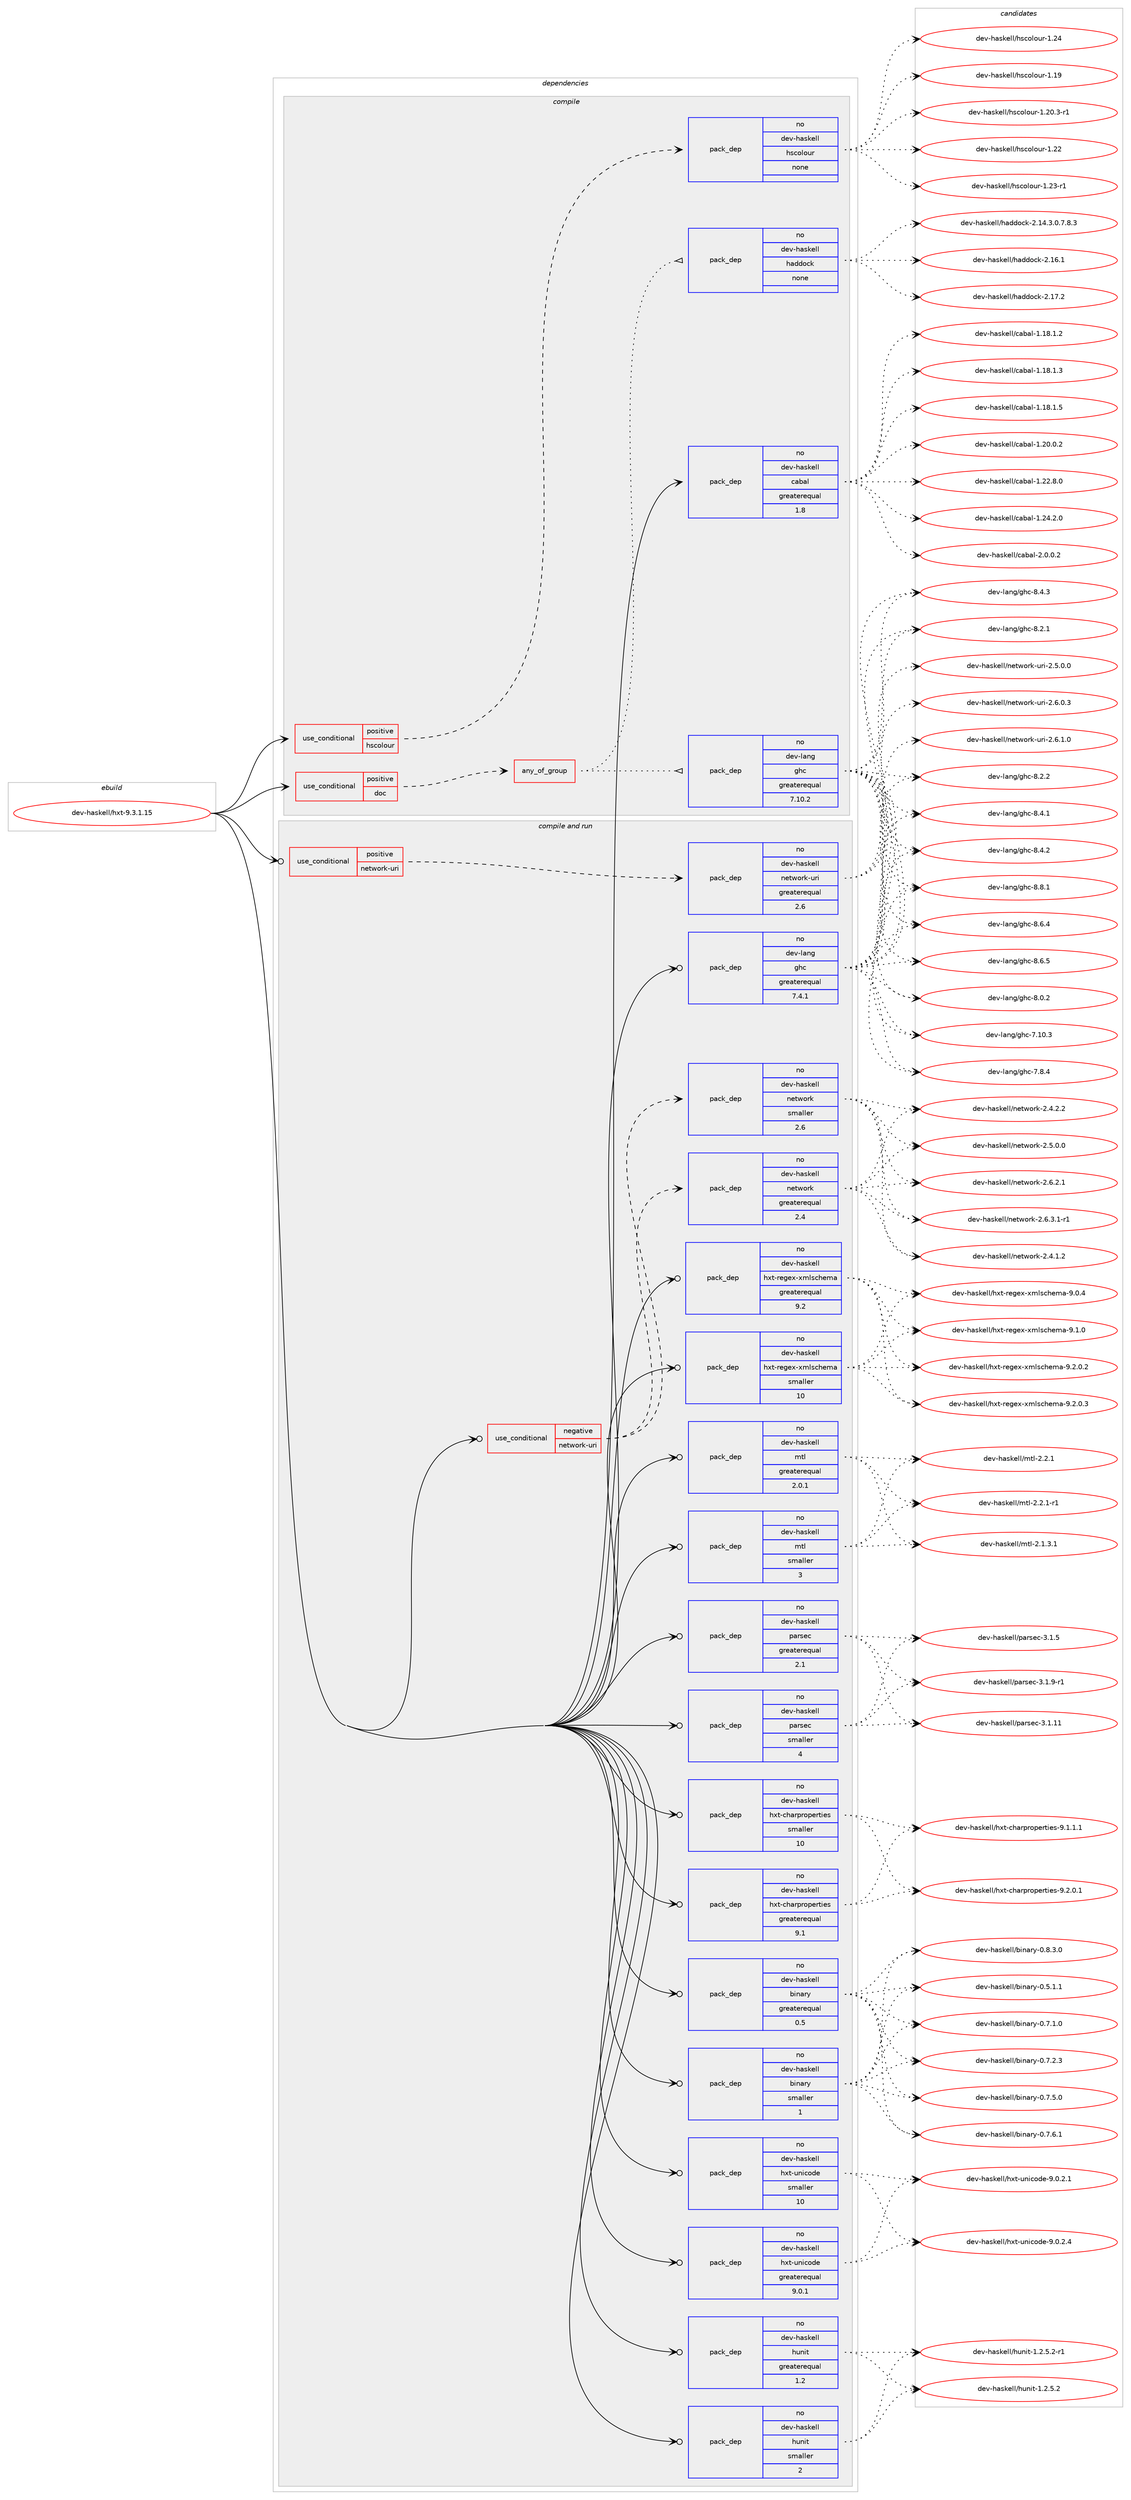 digraph prolog {

# *************
# Graph options
# *************

newrank=true;
concentrate=true;
compound=true;
graph [rankdir=LR,fontname=Helvetica,fontsize=10,ranksep=1.5];#, ranksep=2.5, nodesep=0.2];
edge  [arrowhead=vee];
node  [fontname=Helvetica,fontsize=10];

# **********
# The ebuild
# **********

subgraph cluster_leftcol {
color=gray;
rank=same;
label=<<i>ebuild</i>>;
id [label="dev-haskell/hxt-9.3.1.15", color=red, width=4, href="../dev-haskell/hxt-9.3.1.15.svg"];
}

# ****************
# The dependencies
# ****************

subgraph cluster_midcol {
color=gray;
label=<<i>dependencies</i>>;
subgraph cluster_compile {
fillcolor="#eeeeee";
style=filled;
label=<<i>compile</i>>;
subgraph cond126373 {
dependency536806 [label=<<TABLE BORDER="0" CELLBORDER="1" CELLSPACING="0" CELLPADDING="4"><TR><TD ROWSPAN="3" CELLPADDING="10">use_conditional</TD></TR><TR><TD>positive</TD></TR><TR><TD>doc</TD></TR></TABLE>>, shape=none, color=red];
subgraph any10074 {
dependency536807 [label=<<TABLE BORDER="0" CELLBORDER="1" CELLSPACING="0" CELLPADDING="4"><TR><TD CELLPADDING="10">any_of_group</TD></TR></TABLE>>, shape=none, color=red];subgraph pack400002 {
dependency536808 [label=<<TABLE BORDER="0" CELLBORDER="1" CELLSPACING="0" CELLPADDING="4" WIDTH="220"><TR><TD ROWSPAN="6" CELLPADDING="30">pack_dep</TD></TR><TR><TD WIDTH="110">no</TD></TR><TR><TD>dev-haskell</TD></TR><TR><TD>haddock</TD></TR><TR><TD>none</TD></TR><TR><TD></TD></TR></TABLE>>, shape=none, color=blue];
}
dependency536807:e -> dependency536808:w [weight=20,style="dotted",arrowhead="oinv"];
subgraph pack400003 {
dependency536809 [label=<<TABLE BORDER="0" CELLBORDER="1" CELLSPACING="0" CELLPADDING="4" WIDTH="220"><TR><TD ROWSPAN="6" CELLPADDING="30">pack_dep</TD></TR><TR><TD WIDTH="110">no</TD></TR><TR><TD>dev-lang</TD></TR><TR><TD>ghc</TD></TR><TR><TD>greaterequal</TD></TR><TR><TD>7.10.2</TD></TR></TABLE>>, shape=none, color=blue];
}
dependency536807:e -> dependency536809:w [weight=20,style="dotted",arrowhead="oinv"];
}
dependency536806:e -> dependency536807:w [weight=20,style="dashed",arrowhead="vee"];
}
id:e -> dependency536806:w [weight=20,style="solid",arrowhead="vee"];
subgraph cond126374 {
dependency536810 [label=<<TABLE BORDER="0" CELLBORDER="1" CELLSPACING="0" CELLPADDING="4"><TR><TD ROWSPAN="3" CELLPADDING="10">use_conditional</TD></TR><TR><TD>positive</TD></TR><TR><TD>hscolour</TD></TR></TABLE>>, shape=none, color=red];
subgraph pack400004 {
dependency536811 [label=<<TABLE BORDER="0" CELLBORDER="1" CELLSPACING="0" CELLPADDING="4" WIDTH="220"><TR><TD ROWSPAN="6" CELLPADDING="30">pack_dep</TD></TR><TR><TD WIDTH="110">no</TD></TR><TR><TD>dev-haskell</TD></TR><TR><TD>hscolour</TD></TR><TR><TD>none</TD></TR><TR><TD></TD></TR></TABLE>>, shape=none, color=blue];
}
dependency536810:e -> dependency536811:w [weight=20,style="dashed",arrowhead="vee"];
}
id:e -> dependency536810:w [weight=20,style="solid",arrowhead="vee"];
subgraph pack400005 {
dependency536812 [label=<<TABLE BORDER="0" CELLBORDER="1" CELLSPACING="0" CELLPADDING="4" WIDTH="220"><TR><TD ROWSPAN="6" CELLPADDING="30">pack_dep</TD></TR><TR><TD WIDTH="110">no</TD></TR><TR><TD>dev-haskell</TD></TR><TR><TD>cabal</TD></TR><TR><TD>greaterequal</TD></TR><TR><TD>1.8</TD></TR></TABLE>>, shape=none, color=blue];
}
id:e -> dependency536812:w [weight=20,style="solid",arrowhead="vee"];
}
subgraph cluster_compileandrun {
fillcolor="#eeeeee";
style=filled;
label=<<i>compile and run</i>>;
subgraph cond126375 {
dependency536813 [label=<<TABLE BORDER="0" CELLBORDER="1" CELLSPACING="0" CELLPADDING="4"><TR><TD ROWSPAN="3" CELLPADDING="10">use_conditional</TD></TR><TR><TD>negative</TD></TR><TR><TD>network-uri</TD></TR></TABLE>>, shape=none, color=red];
subgraph pack400006 {
dependency536814 [label=<<TABLE BORDER="0" CELLBORDER="1" CELLSPACING="0" CELLPADDING="4" WIDTH="220"><TR><TD ROWSPAN="6" CELLPADDING="30">pack_dep</TD></TR><TR><TD WIDTH="110">no</TD></TR><TR><TD>dev-haskell</TD></TR><TR><TD>network</TD></TR><TR><TD>greaterequal</TD></TR><TR><TD>2.4</TD></TR></TABLE>>, shape=none, color=blue];
}
dependency536813:e -> dependency536814:w [weight=20,style="dashed",arrowhead="vee"];
subgraph pack400007 {
dependency536815 [label=<<TABLE BORDER="0" CELLBORDER="1" CELLSPACING="0" CELLPADDING="4" WIDTH="220"><TR><TD ROWSPAN="6" CELLPADDING="30">pack_dep</TD></TR><TR><TD WIDTH="110">no</TD></TR><TR><TD>dev-haskell</TD></TR><TR><TD>network</TD></TR><TR><TD>smaller</TD></TR><TR><TD>2.6</TD></TR></TABLE>>, shape=none, color=blue];
}
dependency536813:e -> dependency536815:w [weight=20,style="dashed",arrowhead="vee"];
}
id:e -> dependency536813:w [weight=20,style="solid",arrowhead="odotvee"];
subgraph cond126376 {
dependency536816 [label=<<TABLE BORDER="0" CELLBORDER="1" CELLSPACING="0" CELLPADDING="4"><TR><TD ROWSPAN="3" CELLPADDING="10">use_conditional</TD></TR><TR><TD>positive</TD></TR><TR><TD>network-uri</TD></TR></TABLE>>, shape=none, color=red];
subgraph pack400008 {
dependency536817 [label=<<TABLE BORDER="0" CELLBORDER="1" CELLSPACING="0" CELLPADDING="4" WIDTH="220"><TR><TD ROWSPAN="6" CELLPADDING="30">pack_dep</TD></TR><TR><TD WIDTH="110">no</TD></TR><TR><TD>dev-haskell</TD></TR><TR><TD>network-uri</TD></TR><TR><TD>greaterequal</TD></TR><TR><TD>2.6</TD></TR></TABLE>>, shape=none, color=blue];
}
dependency536816:e -> dependency536817:w [weight=20,style="dashed",arrowhead="vee"];
}
id:e -> dependency536816:w [weight=20,style="solid",arrowhead="odotvee"];
subgraph pack400009 {
dependency536818 [label=<<TABLE BORDER="0" CELLBORDER="1" CELLSPACING="0" CELLPADDING="4" WIDTH="220"><TR><TD ROWSPAN="6" CELLPADDING="30">pack_dep</TD></TR><TR><TD WIDTH="110">no</TD></TR><TR><TD>dev-haskell</TD></TR><TR><TD>binary</TD></TR><TR><TD>greaterequal</TD></TR><TR><TD>0.5</TD></TR></TABLE>>, shape=none, color=blue];
}
id:e -> dependency536818:w [weight=20,style="solid",arrowhead="odotvee"];
subgraph pack400010 {
dependency536819 [label=<<TABLE BORDER="0" CELLBORDER="1" CELLSPACING="0" CELLPADDING="4" WIDTH="220"><TR><TD ROWSPAN="6" CELLPADDING="30">pack_dep</TD></TR><TR><TD WIDTH="110">no</TD></TR><TR><TD>dev-haskell</TD></TR><TR><TD>binary</TD></TR><TR><TD>smaller</TD></TR><TR><TD>1</TD></TR></TABLE>>, shape=none, color=blue];
}
id:e -> dependency536819:w [weight=20,style="solid",arrowhead="odotvee"];
subgraph pack400011 {
dependency536820 [label=<<TABLE BORDER="0" CELLBORDER="1" CELLSPACING="0" CELLPADDING="4" WIDTH="220"><TR><TD ROWSPAN="6" CELLPADDING="30">pack_dep</TD></TR><TR><TD WIDTH="110">no</TD></TR><TR><TD>dev-haskell</TD></TR><TR><TD>hunit</TD></TR><TR><TD>greaterequal</TD></TR><TR><TD>1.2</TD></TR></TABLE>>, shape=none, color=blue];
}
id:e -> dependency536820:w [weight=20,style="solid",arrowhead="odotvee"];
subgraph pack400012 {
dependency536821 [label=<<TABLE BORDER="0" CELLBORDER="1" CELLSPACING="0" CELLPADDING="4" WIDTH="220"><TR><TD ROWSPAN="6" CELLPADDING="30">pack_dep</TD></TR><TR><TD WIDTH="110">no</TD></TR><TR><TD>dev-haskell</TD></TR><TR><TD>hunit</TD></TR><TR><TD>smaller</TD></TR><TR><TD>2</TD></TR></TABLE>>, shape=none, color=blue];
}
id:e -> dependency536821:w [weight=20,style="solid",arrowhead="odotvee"];
subgraph pack400013 {
dependency536822 [label=<<TABLE BORDER="0" CELLBORDER="1" CELLSPACING="0" CELLPADDING="4" WIDTH="220"><TR><TD ROWSPAN="6" CELLPADDING="30">pack_dep</TD></TR><TR><TD WIDTH="110">no</TD></TR><TR><TD>dev-haskell</TD></TR><TR><TD>hxt-charproperties</TD></TR><TR><TD>greaterequal</TD></TR><TR><TD>9.1</TD></TR></TABLE>>, shape=none, color=blue];
}
id:e -> dependency536822:w [weight=20,style="solid",arrowhead="odotvee"];
subgraph pack400014 {
dependency536823 [label=<<TABLE BORDER="0" CELLBORDER="1" CELLSPACING="0" CELLPADDING="4" WIDTH="220"><TR><TD ROWSPAN="6" CELLPADDING="30">pack_dep</TD></TR><TR><TD WIDTH="110">no</TD></TR><TR><TD>dev-haskell</TD></TR><TR><TD>hxt-charproperties</TD></TR><TR><TD>smaller</TD></TR><TR><TD>10</TD></TR></TABLE>>, shape=none, color=blue];
}
id:e -> dependency536823:w [weight=20,style="solid",arrowhead="odotvee"];
subgraph pack400015 {
dependency536824 [label=<<TABLE BORDER="0" CELLBORDER="1" CELLSPACING="0" CELLPADDING="4" WIDTH="220"><TR><TD ROWSPAN="6" CELLPADDING="30">pack_dep</TD></TR><TR><TD WIDTH="110">no</TD></TR><TR><TD>dev-haskell</TD></TR><TR><TD>hxt-regex-xmlschema</TD></TR><TR><TD>greaterequal</TD></TR><TR><TD>9.2</TD></TR></TABLE>>, shape=none, color=blue];
}
id:e -> dependency536824:w [weight=20,style="solid",arrowhead="odotvee"];
subgraph pack400016 {
dependency536825 [label=<<TABLE BORDER="0" CELLBORDER="1" CELLSPACING="0" CELLPADDING="4" WIDTH="220"><TR><TD ROWSPAN="6" CELLPADDING="30">pack_dep</TD></TR><TR><TD WIDTH="110">no</TD></TR><TR><TD>dev-haskell</TD></TR><TR><TD>hxt-regex-xmlschema</TD></TR><TR><TD>smaller</TD></TR><TR><TD>10</TD></TR></TABLE>>, shape=none, color=blue];
}
id:e -> dependency536825:w [weight=20,style="solid",arrowhead="odotvee"];
subgraph pack400017 {
dependency536826 [label=<<TABLE BORDER="0" CELLBORDER="1" CELLSPACING="0" CELLPADDING="4" WIDTH="220"><TR><TD ROWSPAN="6" CELLPADDING="30">pack_dep</TD></TR><TR><TD WIDTH="110">no</TD></TR><TR><TD>dev-haskell</TD></TR><TR><TD>hxt-unicode</TD></TR><TR><TD>greaterequal</TD></TR><TR><TD>9.0.1</TD></TR></TABLE>>, shape=none, color=blue];
}
id:e -> dependency536826:w [weight=20,style="solid",arrowhead="odotvee"];
subgraph pack400018 {
dependency536827 [label=<<TABLE BORDER="0" CELLBORDER="1" CELLSPACING="0" CELLPADDING="4" WIDTH="220"><TR><TD ROWSPAN="6" CELLPADDING="30">pack_dep</TD></TR><TR><TD WIDTH="110">no</TD></TR><TR><TD>dev-haskell</TD></TR><TR><TD>hxt-unicode</TD></TR><TR><TD>smaller</TD></TR><TR><TD>10</TD></TR></TABLE>>, shape=none, color=blue];
}
id:e -> dependency536827:w [weight=20,style="solid",arrowhead="odotvee"];
subgraph pack400019 {
dependency536828 [label=<<TABLE BORDER="0" CELLBORDER="1" CELLSPACING="0" CELLPADDING="4" WIDTH="220"><TR><TD ROWSPAN="6" CELLPADDING="30">pack_dep</TD></TR><TR><TD WIDTH="110">no</TD></TR><TR><TD>dev-haskell</TD></TR><TR><TD>mtl</TD></TR><TR><TD>greaterequal</TD></TR><TR><TD>2.0.1</TD></TR></TABLE>>, shape=none, color=blue];
}
id:e -> dependency536828:w [weight=20,style="solid",arrowhead="odotvee"];
subgraph pack400020 {
dependency536829 [label=<<TABLE BORDER="0" CELLBORDER="1" CELLSPACING="0" CELLPADDING="4" WIDTH="220"><TR><TD ROWSPAN="6" CELLPADDING="30">pack_dep</TD></TR><TR><TD WIDTH="110">no</TD></TR><TR><TD>dev-haskell</TD></TR><TR><TD>mtl</TD></TR><TR><TD>smaller</TD></TR><TR><TD>3</TD></TR></TABLE>>, shape=none, color=blue];
}
id:e -> dependency536829:w [weight=20,style="solid",arrowhead="odotvee"];
subgraph pack400021 {
dependency536830 [label=<<TABLE BORDER="0" CELLBORDER="1" CELLSPACING="0" CELLPADDING="4" WIDTH="220"><TR><TD ROWSPAN="6" CELLPADDING="30">pack_dep</TD></TR><TR><TD WIDTH="110">no</TD></TR><TR><TD>dev-haskell</TD></TR><TR><TD>parsec</TD></TR><TR><TD>greaterequal</TD></TR><TR><TD>2.1</TD></TR></TABLE>>, shape=none, color=blue];
}
id:e -> dependency536830:w [weight=20,style="solid",arrowhead="odotvee"];
subgraph pack400022 {
dependency536831 [label=<<TABLE BORDER="0" CELLBORDER="1" CELLSPACING="0" CELLPADDING="4" WIDTH="220"><TR><TD ROWSPAN="6" CELLPADDING="30">pack_dep</TD></TR><TR><TD WIDTH="110">no</TD></TR><TR><TD>dev-haskell</TD></TR><TR><TD>parsec</TD></TR><TR><TD>smaller</TD></TR><TR><TD>4</TD></TR></TABLE>>, shape=none, color=blue];
}
id:e -> dependency536831:w [weight=20,style="solid",arrowhead="odotvee"];
subgraph pack400023 {
dependency536832 [label=<<TABLE BORDER="0" CELLBORDER="1" CELLSPACING="0" CELLPADDING="4" WIDTH="220"><TR><TD ROWSPAN="6" CELLPADDING="30">pack_dep</TD></TR><TR><TD WIDTH="110">no</TD></TR><TR><TD>dev-lang</TD></TR><TR><TD>ghc</TD></TR><TR><TD>greaterequal</TD></TR><TR><TD>7.4.1</TD></TR></TABLE>>, shape=none, color=blue];
}
id:e -> dependency536832:w [weight=20,style="solid",arrowhead="odotvee"];
}
subgraph cluster_run {
fillcolor="#eeeeee";
style=filled;
label=<<i>run</i>>;
}
}

# **************
# The candidates
# **************

subgraph cluster_choices {
rank=same;
color=gray;
label=<<i>candidates</i>>;

subgraph choice400002 {
color=black;
nodesep=1;
choice1001011184510497115107101108108471049710010011199107455046495246514648465546564651 [label="dev-haskell/haddock-2.14.3.0.7.8.3", color=red, width=4,href="../dev-haskell/haddock-2.14.3.0.7.8.3.svg"];
choice100101118451049711510710110810847104971001001119910745504649544649 [label="dev-haskell/haddock-2.16.1", color=red, width=4,href="../dev-haskell/haddock-2.16.1.svg"];
choice100101118451049711510710110810847104971001001119910745504649554650 [label="dev-haskell/haddock-2.17.2", color=red, width=4,href="../dev-haskell/haddock-2.17.2.svg"];
dependency536808:e -> choice1001011184510497115107101108108471049710010011199107455046495246514648465546564651:w [style=dotted,weight="100"];
dependency536808:e -> choice100101118451049711510710110810847104971001001119910745504649544649:w [style=dotted,weight="100"];
dependency536808:e -> choice100101118451049711510710110810847104971001001119910745504649554650:w [style=dotted,weight="100"];
}
subgraph choice400003 {
color=black;
nodesep=1;
choice1001011184510897110103471031049945554649484651 [label="dev-lang/ghc-7.10.3", color=red, width=4,href="../dev-lang/ghc-7.10.3.svg"];
choice10010111845108971101034710310499455546564652 [label="dev-lang/ghc-7.8.4", color=red, width=4,href="../dev-lang/ghc-7.8.4.svg"];
choice10010111845108971101034710310499455646484650 [label="dev-lang/ghc-8.0.2", color=red, width=4,href="../dev-lang/ghc-8.0.2.svg"];
choice10010111845108971101034710310499455646504649 [label="dev-lang/ghc-8.2.1", color=red, width=4,href="../dev-lang/ghc-8.2.1.svg"];
choice10010111845108971101034710310499455646504650 [label="dev-lang/ghc-8.2.2", color=red, width=4,href="../dev-lang/ghc-8.2.2.svg"];
choice10010111845108971101034710310499455646524649 [label="dev-lang/ghc-8.4.1", color=red, width=4,href="../dev-lang/ghc-8.4.1.svg"];
choice10010111845108971101034710310499455646524650 [label="dev-lang/ghc-8.4.2", color=red, width=4,href="../dev-lang/ghc-8.4.2.svg"];
choice10010111845108971101034710310499455646524651 [label="dev-lang/ghc-8.4.3", color=red, width=4,href="../dev-lang/ghc-8.4.3.svg"];
choice10010111845108971101034710310499455646544652 [label="dev-lang/ghc-8.6.4", color=red, width=4,href="../dev-lang/ghc-8.6.4.svg"];
choice10010111845108971101034710310499455646544653 [label="dev-lang/ghc-8.6.5", color=red, width=4,href="../dev-lang/ghc-8.6.5.svg"];
choice10010111845108971101034710310499455646564649 [label="dev-lang/ghc-8.8.1", color=red, width=4,href="../dev-lang/ghc-8.8.1.svg"];
dependency536809:e -> choice1001011184510897110103471031049945554649484651:w [style=dotted,weight="100"];
dependency536809:e -> choice10010111845108971101034710310499455546564652:w [style=dotted,weight="100"];
dependency536809:e -> choice10010111845108971101034710310499455646484650:w [style=dotted,weight="100"];
dependency536809:e -> choice10010111845108971101034710310499455646504649:w [style=dotted,weight="100"];
dependency536809:e -> choice10010111845108971101034710310499455646504650:w [style=dotted,weight="100"];
dependency536809:e -> choice10010111845108971101034710310499455646524649:w [style=dotted,weight="100"];
dependency536809:e -> choice10010111845108971101034710310499455646524650:w [style=dotted,weight="100"];
dependency536809:e -> choice10010111845108971101034710310499455646524651:w [style=dotted,weight="100"];
dependency536809:e -> choice10010111845108971101034710310499455646544652:w [style=dotted,weight="100"];
dependency536809:e -> choice10010111845108971101034710310499455646544653:w [style=dotted,weight="100"];
dependency536809:e -> choice10010111845108971101034710310499455646564649:w [style=dotted,weight="100"];
}
subgraph choice400004 {
color=black;
nodesep=1;
choice100101118451049711510710110810847104115991111081111171144549464957 [label="dev-haskell/hscolour-1.19", color=red, width=4,href="../dev-haskell/hscolour-1.19.svg"];
choice10010111845104971151071011081084710411599111108111117114454946504846514511449 [label="dev-haskell/hscolour-1.20.3-r1", color=red, width=4,href="../dev-haskell/hscolour-1.20.3-r1.svg"];
choice100101118451049711510710110810847104115991111081111171144549465050 [label="dev-haskell/hscolour-1.22", color=red, width=4,href="../dev-haskell/hscolour-1.22.svg"];
choice1001011184510497115107101108108471041159911110811111711445494650514511449 [label="dev-haskell/hscolour-1.23-r1", color=red, width=4,href="../dev-haskell/hscolour-1.23-r1.svg"];
choice100101118451049711510710110810847104115991111081111171144549465052 [label="dev-haskell/hscolour-1.24", color=red, width=4,href="../dev-haskell/hscolour-1.24.svg"];
dependency536811:e -> choice100101118451049711510710110810847104115991111081111171144549464957:w [style=dotted,weight="100"];
dependency536811:e -> choice10010111845104971151071011081084710411599111108111117114454946504846514511449:w [style=dotted,weight="100"];
dependency536811:e -> choice100101118451049711510710110810847104115991111081111171144549465050:w [style=dotted,weight="100"];
dependency536811:e -> choice1001011184510497115107101108108471041159911110811111711445494650514511449:w [style=dotted,weight="100"];
dependency536811:e -> choice100101118451049711510710110810847104115991111081111171144549465052:w [style=dotted,weight="100"];
}
subgraph choice400005 {
color=black;
nodesep=1;
choice10010111845104971151071011081084799979897108454946495646494650 [label="dev-haskell/cabal-1.18.1.2", color=red, width=4,href="../dev-haskell/cabal-1.18.1.2.svg"];
choice10010111845104971151071011081084799979897108454946495646494651 [label="dev-haskell/cabal-1.18.1.3", color=red, width=4,href="../dev-haskell/cabal-1.18.1.3.svg"];
choice10010111845104971151071011081084799979897108454946495646494653 [label="dev-haskell/cabal-1.18.1.5", color=red, width=4,href="../dev-haskell/cabal-1.18.1.5.svg"];
choice10010111845104971151071011081084799979897108454946504846484650 [label="dev-haskell/cabal-1.20.0.2", color=red, width=4,href="../dev-haskell/cabal-1.20.0.2.svg"];
choice10010111845104971151071011081084799979897108454946505046564648 [label="dev-haskell/cabal-1.22.8.0", color=red, width=4,href="../dev-haskell/cabal-1.22.8.0.svg"];
choice10010111845104971151071011081084799979897108454946505246504648 [label="dev-haskell/cabal-1.24.2.0", color=red, width=4,href="../dev-haskell/cabal-1.24.2.0.svg"];
choice100101118451049711510710110810847999798971084550464846484650 [label="dev-haskell/cabal-2.0.0.2", color=red, width=4,href="../dev-haskell/cabal-2.0.0.2.svg"];
dependency536812:e -> choice10010111845104971151071011081084799979897108454946495646494650:w [style=dotted,weight="100"];
dependency536812:e -> choice10010111845104971151071011081084799979897108454946495646494651:w [style=dotted,weight="100"];
dependency536812:e -> choice10010111845104971151071011081084799979897108454946495646494653:w [style=dotted,weight="100"];
dependency536812:e -> choice10010111845104971151071011081084799979897108454946504846484650:w [style=dotted,weight="100"];
dependency536812:e -> choice10010111845104971151071011081084799979897108454946505046564648:w [style=dotted,weight="100"];
dependency536812:e -> choice10010111845104971151071011081084799979897108454946505246504648:w [style=dotted,weight="100"];
dependency536812:e -> choice100101118451049711510710110810847999798971084550464846484650:w [style=dotted,weight="100"];
}
subgraph choice400006 {
color=black;
nodesep=1;
choice1001011184510497115107101108108471101011161191111141074550465246494650 [label="dev-haskell/network-2.4.1.2", color=red, width=4,href="../dev-haskell/network-2.4.1.2.svg"];
choice1001011184510497115107101108108471101011161191111141074550465246504650 [label="dev-haskell/network-2.4.2.2", color=red, width=4,href="../dev-haskell/network-2.4.2.2.svg"];
choice1001011184510497115107101108108471101011161191111141074550465346484648 [label="dev-haskell/network-2.5.0.0", color=red, width=4,href="../dev-haskell/network-2.5.0.0.svg"];
choice1001011184510497115107101108108471101011161191111141074550465446504649 [label="dev-haskell/network-2.6.2.1", color=red, width=4,href="../dev-haskell/network-2.6.2.1.svg"];
choice10010111845104971151071011081084711010111611911111410745504654465146494511449 [label="dev-haskell/network-2.6.3.1-r1", color=red, width=4,href="../dev-haskell/network-2.6.3.1-r1.svg"];
dependency536814:e -> choice1001011184510497115107101108108471101011161191111141074550465246494650:w [style=dotted,weight="100"];
dependency536814:e -> choice1001011184510497115107101108108471101011161191111141074550465246504650:w [style=dotted,weight="100"];
dependency536814:e -> choice1001011184510497115107101108108471101011161191111141074550465346484648:w [style=dotted,weight="100"];
dependency536814:e -> choice1001011184510497115107101108108471101011161191111141074550465446504649:w [style=dotted,weight="100"];
dependency536814:e -> choice10010111845104971151071011081084711010111611911111410745504654465146494511449:w [style=dotted,weight="100"];
}
subgraph choice400007 {
color=black;
nodesep=1;
choice1001011184510497115107101108108471101011161191111141074550465246494650 [label="dev-haskell/network-2.4.1.2", color=red, width=4,href="../dev-haskell/network-2.4.1.2.svg"];
choice1001011184510497115107101108108471101011161191111141074550465246504650 [label="dev-haskell/network-2.4.2.2", color=red, width=4,href="../dev-haskell/network-2.4.2.2.svg"];
choice1001011184510497115107101108108471101011161191111141074550465346484648 [label="dev-haskell/network-2.5.0.0", color=red, width=4,href="../dev-haskell/network-2.5.0.0.svg"];
choice1001011184510497115107101108108471101011161191111141074550465446504649 [label="dev-haskell/network-2.6.2.1", color=red, width=4,href="../dev-haskell/network-2.6.2.1.svg"];
choice10010111845104971151071011081084711010111611911111410745504654465146494511449 [label="dev-haskell/network-2.6.3.1-r1", color=red, width=4,href="../dev-haskell/network-2.6.3.1-r1.svg"];
dependency536815:e -> choice1001011184510497115107101108108471101011161191111141074550465246494650:w [style=dotted,weight="100"];
dependency536815:e -> choice1001011184510497115107101108108471101011161191111141074550465246504650:w [style=dotted,weight="100"];
dependency536815:e -> choice1001011184510497115107101108108471101011161191111141074550465346484648:w [style=dotted,weight="100"];
dependency536815:e -> choice1001011184510497115107101108108471101011161191111141074550465446504649:w [style=dotted,weight="100"];
dependency536815:e -> choice10010111845104971151071011081084711010111611911111410745504654465146494511449:w [style=dotted,weight="100"];
}
subgraph choice400008 {
color=black;
nodesep=1;
choice100101118451049711510710110810847110101116119111114107451171141054550465346484648 [label="dev-haskell/network-uri-2.5.0.0", color=red, width=4,href="../dev-haskell/network-uri-2.5.0.0.svg"];
choice100101118451049711510710110810847110101116119111114107451171141054550465446484651 [label="dev-haskell/network-uri-2.6.0.3", color=red, width=4,href="../dev-haskell/network-uri-2.6.0.3.svg"];
choice100101118451049711510710110810847110101116119111114107451171141054550465446494648 [label="dev-haskell/network-uri-2.6.1.0", color=red, width=4,href="../dev-haskell/network-uri-2.6.1.0.svg"];
dependency536817:e -> choice100101118451049711510710110810847110101116119111114107451171141054550465346484648:w [style=dotted,weight="100"];
dependency536817:e -> choice100101118451049711510710110810847110101116119111114107451171141054550465446484651:w [style=dotted,weight="100"];
dependency536817:e -> choice100101118451049711510710110810847110101116119111114107451171141054550465446494648:w [style=dotted,weight="100"];
}
subgraph choice400009 {
color=black;
nodesep=1;
choice10010111845104971151071011081084798105110971141214548465346494649 [label="dev-haskell/binary-0.5.1.1", color=red, width=4,href="../dev-haskell/binary-0.5.1.1.svg"];
choice10010111845104971151071011081084798105110971141214548465546494648 [label="dev-haskell/binary-0.7.1.0", color=red, width=4,href="../dev-haskell/binary-0.7.1.0.svg"];
choice10010111845104971151071011081084798105110971141214548465546504651 [label="dev-haskell/binary-0.7.2.3", color=red, width=4,href="../dev-haskell/binary-0.7.2.3.svg"];
choice10010111845104971151071011081084798105110971141214548465546534648 [label="dev-haskell/binary-0.7.5.0", color=red, width=4,href="../dev-haskell/binary-0.7.5.0.svg"];
choice10010111845104971151071011081084798105110971141214548465546544649 [label="dev-haskell/binary-0.7.6.1", color=red, width=4,href="../dev-haskell/binary-0.7.6.1.svg"];
choice10010111845104971151071011081084798105110971141214548465646514648 [label="dev-haskell/binary-0.8.3.0", color=red, width=4,href="../dev-haskell/binary-0.8.3.0.svg"];
dependency536818:e -> choice10010111845104971151071011081084798105110971141214548465346494649:w [style=dotted,weight="100"];
dependency536818:e -> choice10010111845104971151071011081084798105110971141214548465546494648:w [style=dotted,weight="100"];
dependency536818:e -> choice10010111845104971151071011081084798105110971141214548465546504651:w [style=dotted,weight="100"];
dependency536818:e -> choice10010111845104971151071011081084798105110971141214548465546534648:w [style=dotted,weight="100"];
dependency536818:e -> choice10010111845104971151071011081084798105110971141214548465546544649:w [style=dotted,weight="100"];
dependency536818:e -> choice10010111845104971151071011081084798105110971141214548465646514648:w [style=dotted,weight="100"];
}
subgraph choice400010 {
color=black;
nodesep=1;
choice10010111845104971151071011081084798105110971141214548465346494649 [label="dev-haskell/binary-0.5.1.1", color=red, width=4,href="../dev-haskell/binary-0.5.1.1.svg"];
choice10010111845104971151071011081084798105110971141214548465546494648 [label="dev-haskell/binary-0.7.1.0", color=red, width=4,href="../dev-haskell/binary-0.7.1.0.svg"];
choice10010111845104971151071011081084798105110971141214548465546504651 [label="dev-haskell/binary-0.7.2.3", color=red, width=4,href="../dev-haskell/binary-0.7.2.3.svg"];
choice10010111845104971151071011081084798105110971141214548465546534648 [label="dev-haskell/binary-0.7.5.0", color=red, width=4,href="../dev-haskell/binary-0.7.5.0.svg"];
choice10010111845104971151071011081084798105110971141214548465546544649 [label="dev-haskell/binary-0.7.6.1", color=red, width=4,href="../dev-haskell/binary-0.7.6.1.svg"];
choice10010111845104971151071011081084798105110971141214548465646514648 [label="dev-haskell/binary-0.8.3.0", color=red, width=4,href="../dev-haskell/binary-0.8.3.0.svg"];
dependency536819:e -> choice10010111845104971151071011081084798105110971141214548465346494649:w [style=dotted,weight="100"];
dependency536819:e -> choice10010111845104971151071011081084798105110971141214548465546494648:w [style=dotted,weight="100"];
dependency536819:e -> choice10010111845104971151071011081084798105110971141214548465546504651:w [style=dotted,weight="100"];
dependency536819:e -> choice10010111845104971151071011081084798105110971141214548465546534648:w [style=dotted,weight="100"];
dependency536819:e -> choice10010111845104971151071011081084798105110971141214548465546544649:w [style=dotted,weight="100"];
dependency536819:e -> choice10010111845104971151071011081084798105110971141214548465646514648:w [style=dotted,weight="100"];
}
subgraph choice400011 {
color=black;
nodesep=1;
choice1001011184510497115107101108108471041171101051164549465046534650 [label="dev-haskell/hunit-1.2.5.2", color=red, width=4,href="../dev-haskell/hunit-1.2.5.2.svg"];
choice10010111845104971151071011081084710411711010511645494650465346504511449 [label="dev-haskell/hunit-1.2.5.2-r1", color=red, width=4,href="../dev-haskell/hunit-1.2.5.2-r1.svg"];
dependency536820:e -> choice1001011184510497115107101108108471041171101051164549465046534650:w [style=dotted,weight="100"];
dependency536820:e -> choice10010111845104971151071011081084710411711010511645494650465346504511449:w [style=dotted,weight="100"];
}
subgraph choice400012 {
color=black;
nodesep=1;
choice1001011184510497115107101108108471041171101051164549465046534650 [label="dev-haskell/hunit-1.2.5.2", color=red, width=4,href="../dev-haskell/hunit-1.2.5.2.svg"];
choice10010111845104971151071011081084710411711010511645494650465346504511449 [label="dev-haskell/hunit-1.2.5.2-r1", color=red, width=4,href="../dev-haskell/hunit-1.2.5.2-r1.svg"];
dependency536821:e -> choice1001011184510497115107101108108471041171101051164549465046534650:w [style=dotted,weight="100"];
dependency536821:e -> choice10010111845104971151071011081084710411711010511645494650465346504511449:w [style=dotted,weight="100"];
}
subgraph choice400013 {
color=black;
nodesep=1;
choice1001011184510497115107101108108471041201164599104971141121141111121011141161051011154557464946494649 [label="dev-haskell/hxt-charproperties-9.1.1.1", color=red, width=4,href="../dev-haskell/hxt-charproperties-9.1.1.1.svg"];
choice1001011184510497115107101108108471041201164599104971141121141111121011141161051011154557465046484649 [label="dev-haskell/hxt-charproperties-9.2.0.1", color=red, width=4,href="../dev-haskell/hxt-charproperties-9.2.0.1.svg"];
dependency536822:e -> choice1001011184510497115107101108108471041201164599104971141121141111121011141161051011154557464946494649:w [style=dotted,weight="100"];
dependency536822:e -> choice1001011184510497115107101108108471041201164599104971141121141111121011141161051011154557465046484649:w [style=dotted,weight="100"];
}
subgraph choice400014 {
color=black;
nodesep=1;
choice1001011184510497115107101108108471041201164599104971141121141111121011141161051011154557464946494649 [label="dev-haskell/hxt-charproperties-9.1.1.1", color=red, width=4,href="../dev-haskell/hxt-charproperties-9.1.1.1.svg"];
choice1001011184510497115107101108108471041201164599104971141121141111121011141161051011154557465046484649 [label="dev-haskell/hxt-charproperties-9.2.0.1", color=red, width=4,href="../dev-haskell/hxt-charproperties-9.2.0.1.svg"];
dependency536823:e -> choice1001011184510497115107101108108471041201164599104971141121141111121011141161051011154557464946494649:w [style=dotted,weight="100"];
dependency536823:e -> choice1001011184510497115107101108108471041201164599104971141121141111121011141161051011154557465046484649:w [style=dotted,weight="100"];
}
subgraph choice400015 {
color=black;
nodesep=1;
choice10010111845104971151071011081084710412011645114101103101120451201091081159910410110997455746484652 [label="dev-haskell/hxt-regex-xmlschema-9.0.4", color=red, width=4,href="../dev-haskell/hxt-regex-xmlschema-9.0.4.svg"];
choice10010111845104971151071011081084710412011645114101103101120451201091081159910410110997455746494648 [label="dev-haskell/hxt-regex-xmlschema-9.1.0", color=red, width=4,href="../dev-haskell/hxt-regex-xmlschema-9.1.0.svg"];
choice100101118451049711510710110810847104120116451141011031011204512010910811599104101109974557465046484650 [label="dev-haskell/hxt-regex-xmlschema-9.2.0.2", color=red, width=4,href="../dev-haskell/hxt-regex-xmlschema-9.2.0.2.svg"];
choice100101118451049711510710110810847104120116451141011031011204512010910811599104101109974557465046484651 [label="dev-haskell/hxt-regex-xmlschema-9.2.0.3", color=red, width=4,href="../dev-haskell/hxt-regex-xmlschema-9.2.0.3.svg"];
dependency536824:e -> choice10010111845104971151071011081084710412011645114101103101120451201091081159910410110997455746484652:w [style=dotted,weight="100"];
dependency536824:e -> choice10010111845104971151071011081084710412011645114101103101120451201091081159910410110997455746494648:w [style=dotted,weight="100"];
dependency536824:e -> choice100101118451049711510710110810847104120116451141011031011204512010910811599104101109974557465046484650:w [style=dotted,weight="100"];
dependency536824:e -> choice100101118451049711510710110810847104120116451141011031011204512010910811599104101109974557465046484651:w [style=dotted,weight="100"];
}
subgraph choice400016 {
color=black;
nodesep=1;
choice10010111845104971151071011081084710412011645114101103101120451201091081159910410110997455746484652 [label="dev-haskell/hxt-regex-xmlschema-9.0.4", color=red, width=4,href="../dev-haskell/hxt-regex-xmlschema-9.0.4.svg"];
choice10010111845104971151071011081084710412011645114101103101120451201091081159910410110997455746494648 [label="dev-haskell/hxt-regex-xmlschema-9.1.0", color=red, width=4,href="../dev-haskell/hxt-regex-xmlschema-9.1.0.svg"];
choice100101118451049711510710110810847104120116451141011031011204512010910811599104101109974557465046484650 [label="dev-haskell/hxt-regex-xmlschema-9.2.0.2", color=red, width=4,href="../dev-haskell/hxt-regex-xmlschema-9.2.0.2.svg"];
choice100101118451049711510710110810847104120116451141011031011204512010910811599104101109974557465046484651 [label="dev-haskell/hxt-regex-xmlschema-9.2.0.3", color=red, width=4,href="../dev-haskell/hxt-regex-xmlschema-9.2.0.3.svg"];
dependency536825:e -> choice10010111845104971151071011081084710412011645114101103101120451201091081159910410110997455746484652:w [style=dotted,weight="100"];
dependency536825:e -> choice10010111845104971151071011081084710412011645114101103101120451201091081159910410110997455746494648:w [style=dotted,weight="100"];
dependency536825:e -> choice100101118451049711510710110810847104120116451141011031011204512010910811599104101109974557465046484650:w [style=dotted,weight="100"];
dependency536825:e -> choice100101118451049711510710110810847104120116451141011031011204512010910811599104101109974557465046484651:w [style=dotted,weight="100"];
}
subgraph choice400017 {
color=black;
nodesep=1;
choice10010111845104971151071011081084710412011645117110105991111001014557464846504649 [label="dev-haskell/hxt-unicode-9.0.2.1", color=red, width=4,href="../dev-haskell/hxt-unicode-9.0.2.1.svg"];
choice10010111845104971151071011081084710412011645117110105991111001014557464846504652 [label="dev-haskell/hxt-unicode-9.0.2.4", color=red, width=4,href="../dev-haskell/hxt-unicode-9.0.2.4.svg"];
dependency536826:e -> choice10010111845104971151071011081084710412011645117110105991111001014557464846504649:w [style=dotted,weight="100"];
dependency536826:e -> choice10010111845104971151071011081084710412011645117110105991111001014557464846504652:w [style=dotted,weight="100"];
}
subgraph choice400018 {
color=black;
nodesep=1;
choice10010111845104971151071011081084710412011645117110105991111001014557464846504649 [label="dev-haskell/hxt-unicode-9.0.2.1", color=red, width=4,href="../dev-haskell/hxt-unicode-9.0.2.1.svg"];
choice10010111845104971151071011081084710412011645117110105991111001014557464846504652 [label="dev-haskell/hxt-unicode-9.0.2.4", color=red, width=4,href="../dev-haskell/hxt-unicode-9.0.2.4.svg"];
dependency536827:e -> choice10010111845104971151071011081084710412011645117110105991111001014557464846504649:w [style=dotted,weight="100"];
dependency536827:e -> choice10010111845104971151071011081084710412011645117110105991111001014557464846504652:w [style=dotted,weight="100"];
}
subgraph choice400019 {
color=black;
nodesep=1;
choice1001011184510497115107101108108471091161084550464946514649 [label="dev-haskell/mtl-2.1.3.1", color=red, width=4,href="../dev-haskell/mtl-2.1.3.1.svg"];
choice100101118451049711510710110810847109116108455046504649 [label="dev-haskell/mtl-2.2.1", color=red, width=4,href="../dev-haskell/mtl-2.2.1.svg"];
choice1001011184510497115107101108108471091161084550465046494511449 [label="dev-haskell/mtl-2.2.1-r1", color=red, width=4,href="../dev-haskell/mtl-2.2.1-r1.svg"];
dependency536828:e -> choice1001011184510497115107101108108471091161084550464946514649:w [style=dotted,weight="100"];
dependency536828:e -> choice100101118451049711510710110810847109116108455046504649:w [style=dotted,weight="100"];
dependency536828:e -> choice1001011184510497115107101108108471091161084550465046494511449:w [style=dotted,weight="100"];
}
subgraph choice400020 {
color=black;
nodesep=1;
choice1001011184510497115107101108108471091161084550464946514649 [label="dev-haskell/mtl-2.1.3.1", color=red, width=4,href="../dev-haskell/mtl-2.1.3.1.svg"];
choice100101118451049711510710110810847109116108455046504649 [label="dev-haskell/mtl-2.2.1", color=red, width=4,href="../dev-haskell/mtl-2.2.1.svg"];
choice1001011184510497115107101108108471091161084550465046494511449 [label="dev-haskell/mtl-2.2.1-r1", color=red, width=4,href="../dev-haskell/mtl-2.2.1-r1.svg"];
dependency536829:e -> choice1001011184510497115107101108108471091161084550464946514649:w [style=dotted,weight="100"];
dependency536829:e -> choice100101118451049711510710110810847109116108455046504649:w [style=dotted,weight="100"];
dependency536829:e -> choice1001011184510497115107101108108471091161084550465046494511449:w [style=dotted,weight="100"];
}
subgraph choice400021 {
color=black;
nodesep=1;
choice100101118451049711510710110810847112971141151019945514649464949 [label="dev-haskell/parsec-3.1.11", color=red, width=4,href="../dev-haskell/parsec-3.1.11.svg"];
choice1001011184510497115107101108108471129711411510199455146494653 [label="dev-haskell/parsec-3.1.5", color=red, width=4,href="../dev-haskell/parsec-3.1.5.svg"];
choice10010111845104971151071011081084711297114115101994551464946574511449 [label="dev-haskell/parsec-3.1.9-r1", color=red, width=4,href="../dev-haskell/parsec-3.1.9-r1.svg"];
dependency536830:e -> choice100101118451049711510710110810847112971141151019945514649464949:w [style=dotted,weight="100"];
dependency536830:e -> choice1001011184510497115107101108108471129711411510199455146494653:w [style=dotted,weight="100"];
dependency536830:e -> choice10010111845104971151071011081084711297114115101994551464946574511449:w [style=dotted,weight="100"];
}
subgraph choice400022 {
color=black;
nodesep=1;
choice100101118451049711510710110810847112971141151019945514649464949 [label="dev-haskell/parsec-3.1.11", color=red, width=4,href="../dev-haskell/parsec-3.1.11.svg"];
choice1001011184510497115107101108108471129711411510199455146494653 [label="dev-haskell/parsec-3.1.5", color=red, width=4,href="../dev-haskell/parsec-3.1.5.svg"];
choice10010111845104971151071011081084711297114115101994551464946574511449 [label="dev-haskell/parsec-3.1.9-r1", color=red, width=4,href="../dev-haskell/parsec-3.1.9-r1.svg"];
dependency536831:e -> choice100101118451049711510710110810847112971141151019945514649464949:w [style=dotted,weight="100"];
dependency536831:e -> choice1001011184510497115107101108108471129711411510199455146494653:w [style=dotted,weight="100"];
dependency536831:e -> choice10010111845104971151071011081084711297114115101994551464946574511449:w [style=dotted,weight="100"];
}
subgraph choice400023 {
color=black;
nodesep=1;
choice1001011184510897110103471031049945554649484651 [label="dev-lang/ghc-7.10.3", color=red, width=4,href="../dev-lang/ghc-7.10.3.svg"];
choice10010111845108971101034710310499455546564652 [label="dev-lang/ghc-7.8.4", color=red, width=4,href="../dev-lang/ghc-7.8.4.svg"];
choice10010111845108971101034710310499455646484650 [label="dev-lang/ghc-8.0.2", color=red, width=4,href="../dev-lang/ghc-8.0.2.svg"];
choice10010111845108971101034710310499455646504649 [label="dev-lang/ghc-8.2.1", color=red, width=4,href="../dev-lang/ghc-8.2.1.svg"];
choice10010111845108971101034710310499455646504650 [label="dev-lang/ghc-8.2.2", color=red, width=4,href="../dev-lang/ghc-8.2.2.svg"];
choice10010111845108971101034710310499455646524649 [label="dev-lang/ghc-8.4.1", color=red, width=4,href="../dev-lang/ghc-8.4.1.svg"];
choice10010111845108971101034710310499455646524650 [label="dev-lang/ghc-8.4.2", color=red, width=4,href="../dev-lang/ghc-8.4.2.svg"];
choice10010111845108971101034710310499455646524651 [label="dev-lang/ghc-8.4.3", color=red, width=4,href="../dev-lang/ghc-8.4.3.svg"];
choice10010111845108971101034710310499455646544652 [label="dev-lang/ghc-8.6.4", color=red, width=4,href="../dev-lang/ghc-8.6.4.svg"];
choice10010111845108971101034710310499455646544653 [label="dev-lang/ghc-8.6.5", color=red, width=4,href="../dev-lang/ghc-8.6.5.svg"];
choice10010111845108971101034710310499455646564649 [label="dev-lang/ghc-8.8.1", color=red, width=4,href="../dev-lang/ghc-8.8.1.svg"];
dependency536832:e -> choice1001011184510897110103471031049945554649484651:w [style=dotted,weight="100"];
dependency536832:e -> choice10010111845108971101034710310499455546564652:w [style=dotted,weight="100"];
dependency536832:e -> choice10010111845108971101034710310499455646484650:w [style=dotted,weight="100"];
dependency536832:e -> choice10010111845108971101034710310499455646504649:w [style=dotted,weight="100"];
dependency536832:e -> choice10010111845108971101034710310499455646504650:w [style=dotted,weight="100"];
dependency536832:e -> choice10010111845108971101034710310499455646524649:w [style=dotted,weight="100"];
dependency536832:e -> choice10010111845108971101034710310499455646524650:w [style=dotted,weight="100"];
dependency536832:e -> choice10010111845108971101034710310499455646524651:w [style=dotted,weight="100"];
dependency536832:e -> choice10010111845108971101034710310499455646544652:w [style=dotted,weight="100"];
dependency536832:e -> choice10010111845108971101034710310499455646544653:w [style=dotted,weight="100"];
dependency536832:e -> choice10010111845108971101034710310499455646564649:w [style=dotted,weight="100"];
}
}

}
